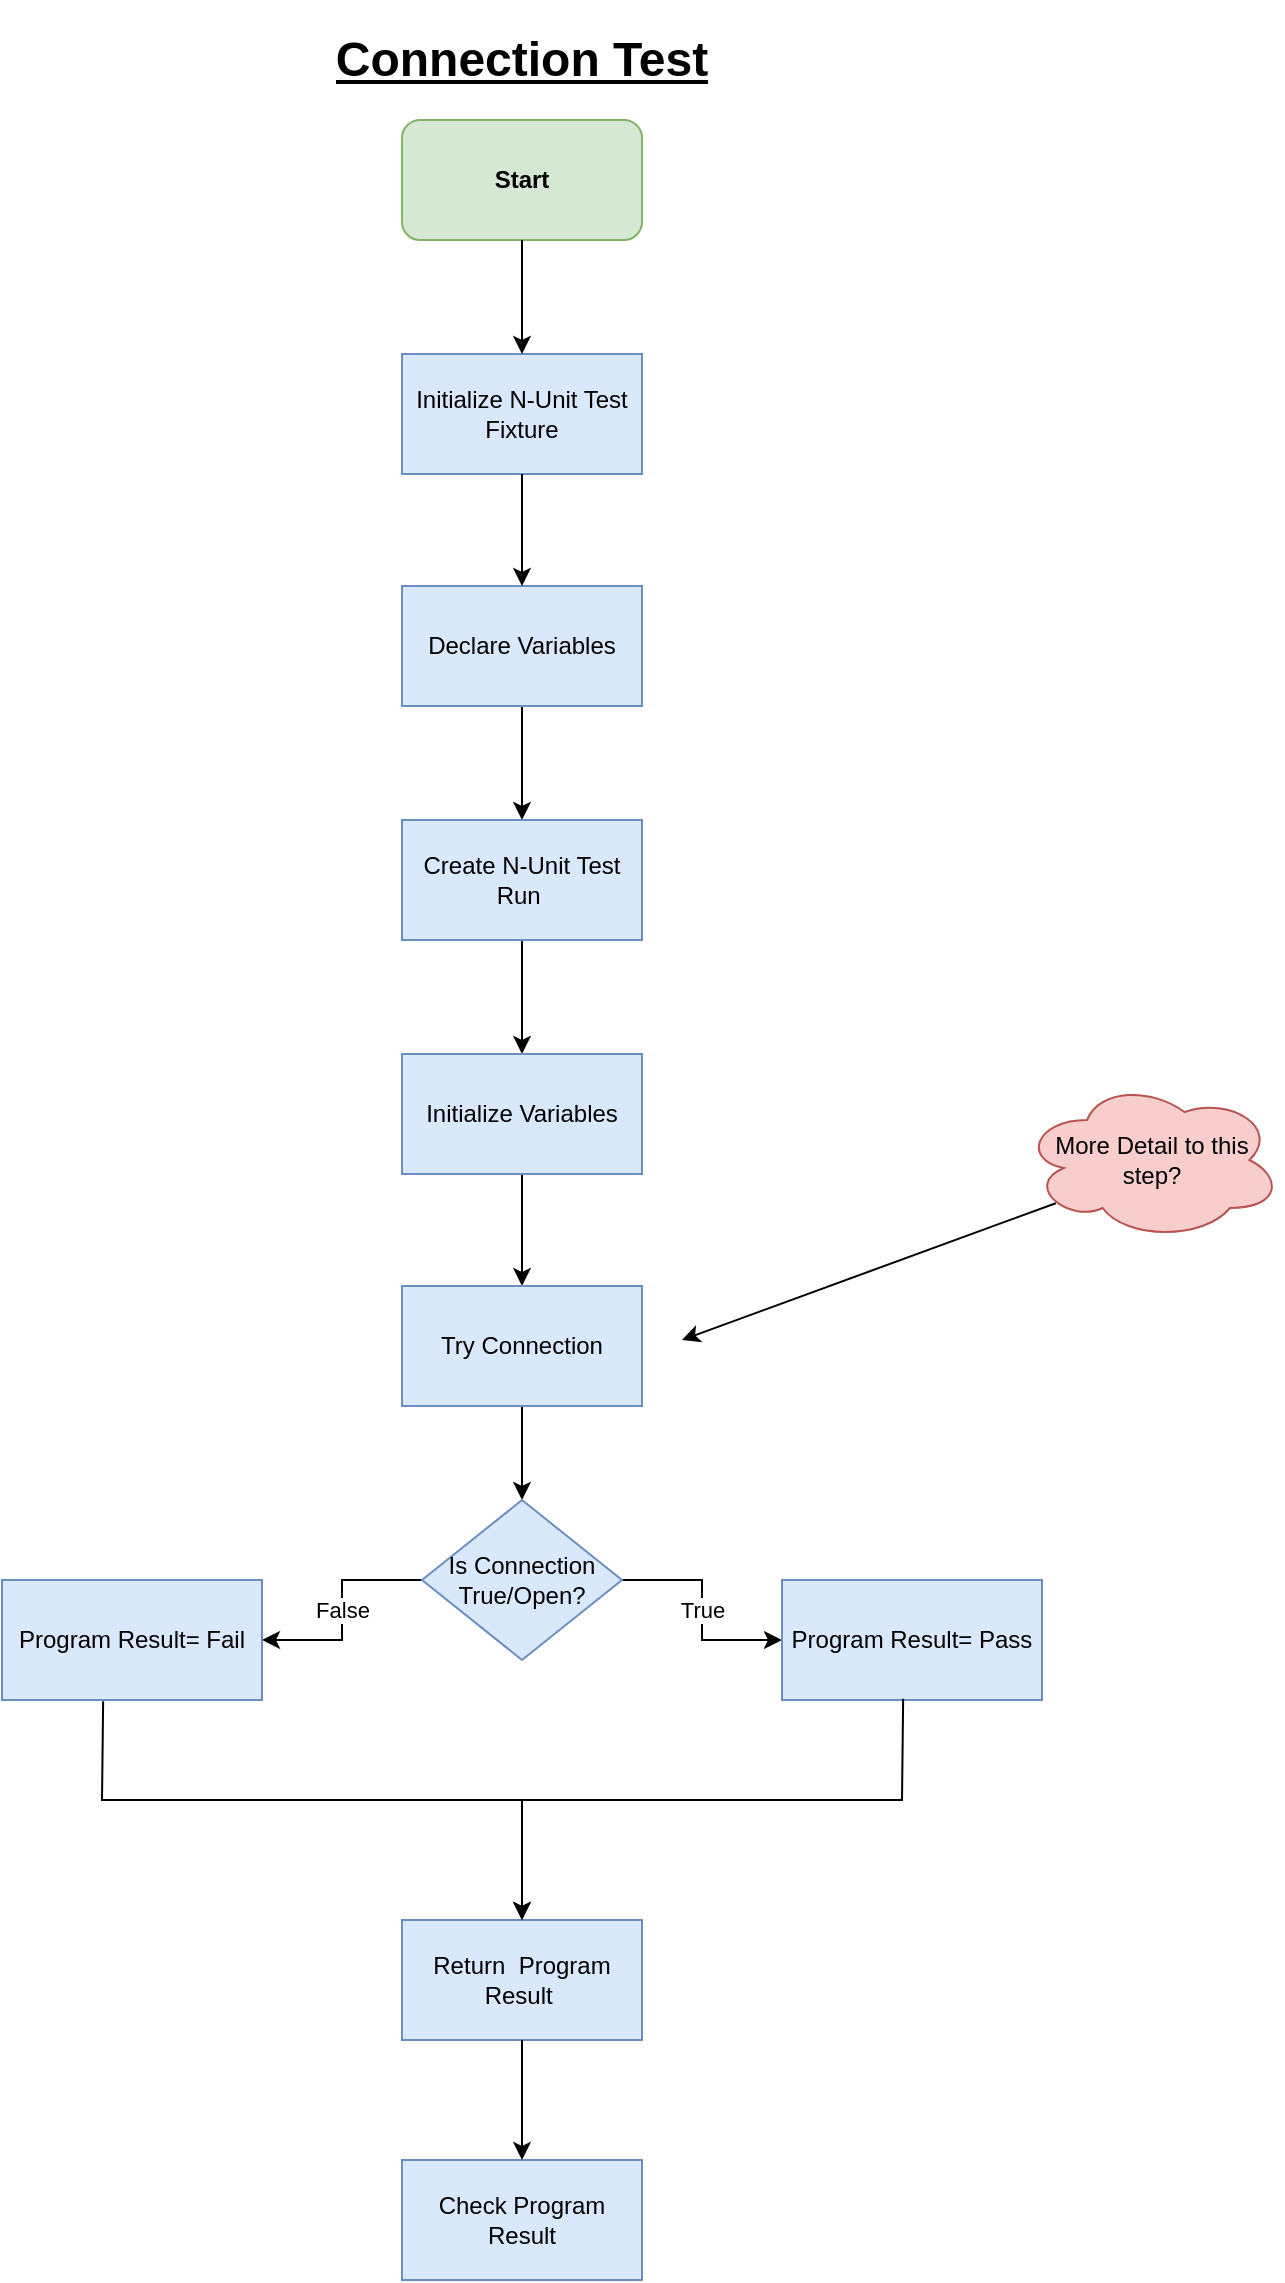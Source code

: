 <mxfile version="17.1.3" type="github" pages="3">
  <diagram id="LXt_6ldumjAD1ES0BPMl" name="ConnectionTest">
    <mxGraphModel dx="1888" dy="579" grid="1" gridSize="10" guides="1" tooltips="1" connect="1" arrows="1" fold="1" page="1" pageScale="1" pageWidth="850" pageHeight="1100" math="0" shadow="0">
      <root>
        <mxCell id="0" />
        <mxCell id="1" parent="0" />
        <mxCell id="q9Kves0xi8D7fbNKaZfF-1" value="Start" style="rounded=1;whiteSpace=wrap;html=1;fillColor=#d5e8d4;strokeColor=#82b366;fontStyle=1" parent="1" vertex="1">
          <mxGeometry x="150" y="120" width="120" height="60" as="geometry" />
        </mxCell>
        <mxCell id="q9Kves0xi8D7fbNKaZfF-2" value="Initialize N-Unit Test Fixture" style="rounded=0;whiteSpace=wrap;html=1;fillColor=#dae8fc;strokeColor=#6c8ebf;" parent="1" vertex="1">
          <mxGeometry x="150" y="237" width="120" height="60" as="geometry" />
        </mxCell>
        <mxCell id="q9Kves0xi8D7fbNKaZfF-3" value="" style="endArrow=classic;html=1;rounded=0;exitX=0.5;exitY=1;exitDx=0;exitDy=0;entryX=0.5;entryY=0;entryDx=0;entryDy=0;" parent="1" source="q9Kves0xi8D7fbNKaZfF-1" target="q9Kves0xi8D7fbNKaZfF-2" edge="1">
          <mxGeometry width="50" height="50" relative="1" as="geometry">
            <mxPoint x="180" y="420" as="sourcePoint" />
            <mxPoint x="230" y="370" as="targetPoint" />
          </mxGeometry>
        </mxCell>
        <mxCell id="q9Kves0xi8D7fbNKaZfF-4" value="" style="edgeStyle=orthogonalEdgeStyle;rounded=0;orthogonalLoop=1;jettySize=auto;html=1;" parent="1" source="q9Kves0xi8D7fbNKaZfF-5" target="q9Kves0xi8D7fbNKaZfF-8" edge="1">
          <mxGeometry relative="1" as="geometry" />
        </mxCell>
        <mxCell id="q9Kves0xi8D7fbNKaZfF-5" value="Declare Variables" style="rounded=0;whiteSpace=wrap;html=1;fillColor=#dae8fc;strokeColor=#6c8ebf;" parent="1" vertex="1">
          <mxGeometry x="150" y="353" width="120" height="60" as="geometry" />
        </mxCell>
        <mxCell id="q9Kves0xi8D7fbNKaZfF-6" value="" style="endArrow=classic;html=1;rounded=0;entryX=0.5;entryY=0;entryDx=0;entryDy=0;exitX=0.5;exitY=1;exitDx=0;exitDy=0;" parent="1" source="q9Kves0xi8D7fbNKaZfF-2" target="q9Kves0xi8D7fbNKaZfF-5" edge="1">
          <mxGeometry width="50" height="50" relative="1" as="geometry">
            <mxPoint x="180" y="520" as="sourcePoint" />
            <mxPoint x="230" y="470" as="targetPoint" />
          </mxGeometry>
        </mxCell>
        <mxCell id="q9Kves0xi8D7fbNKaZfF-7" value="" style="edgeStyle=orthogonalEdgeStyle;rounded=0;orthogonalLoop=1;jettySize=auto;html=1;" parent="1" source="q9Kves0xi8D7fbNKaZfF-8" target="q9Kves0xi8D7fbNKaZfF-10" edge="1">
          <mxGeometry relative="1" as="geometry" />
        </mxCell>
        <mxCell id="q9Kves0xi8D7fbNKaZfF-8" value="Create N-Unit Test Run&amp;nbsp;" style="whiteSpace=wrap;html=1;fillColor=#dae8fc;strokeColor=#6c8ebf;rounded=0;" parent="1" vertex="1">
          <mxGeometry x="150" y="470" width="120" height="60" as="geometry" />
        </mxCell>
        <mxCell id="q9Kves0xi8D7fbNKaZfF-9" value="" style="edgeStyle=orthogonalEdgeStyle;rounded=0;orthogonalLoop=1;jettySize=auto;html=1;" parent="1" source="q9Kves0xi8D7fbNKaZfF-10" target="q9Kves0xi8D7fbNKaZfF-12" edge="1">
          <mxGeometry relative="1" as="geometry" />
        </mxCell>
        <mxCell id="q9Kves0xi8D7fbNKaZfF-10" value="Initialize Variables" style="whiteSpace=wrap;html=1;fillColor=#dae8fc;strokeColor=#6c8ebf;rounded=0;" parent="1" vertex="1">
          <mxGeometry x="150" y="587" width="120" height="60" as="geometry" />
        </mxCell>
        <mxCell id="q9Kves0xi8D7fbNKaZfF-11" value="" style="edgeStyle=orthogonalEdgeStyle;rounded=0;orthogonalLoop=1;jettySize=auto;html=1;" parent="1" source="q9Kves0xi8D7fbNKaZfF-12" target="q9Kves0xi8D7fbNKaZfF-15" edge="1">
          <mxGeometry relative="1" as="geometry" />
        </mxCell>
        <mxCell id="q9Kves0xi8D7fbNKaZfF-12" value="Try Connection" style="whiteSpace=wrap;html=1;fillColor=#dae8fc;strokeColor=#6c8ebf;rounded=0;" parent="1" vertex="1">
          <mxGeometry x="150" y="703" width="120" height="60" as="geometry" />
        </mxCell>
        <mxCell id="q9Kves0xi8D7fbNKaZfF-13" value="False" style="edgeStyle=orthogonalEdgeStyle;rounded=0;orthogonalLoop=1;jettySize=auto;html=1;" parent="1" source="q9Kves0xi8D7fbNKaZfF-15" target="q9Kves0xi8D7fbNKaZfF-16" edge="1">
          <mxGeometry relative="1" as="geometry" />
        </mxCell>
        <mxCell id="q9Kves0xi8D7fbNKaZfF-14" value="True" style="edgeStyle=orthogonalEdgeStyle;rounded=0;orthogonalLoop=1;jettySize=auto;html=1;" parent="1" source="q9Kves0xi8D7fbNKaZfF-15" target="q9Kves0xi8D7fbNKaZfF-17" edge="1">
          <mxGeometry relative="1" as="geometry" />
        </mxCell>
        <mxCell id="q9Kves0xi8D7fbNKaZfF-15" value="Is Connection True/Open?" style="rhombus;whiteSpace=wrap;html=1;fillColor=#dae8fc;strokeColor=#6c8ebf;rounded=0;" parent="1" vertex="1">
          <mxGeometry x="160" y="810" width="100" height="80" as="geometry" />
        </mxCell>
        <mxCell id="q9Kves0xi8D7fbNKaZfF-16" value="Program Result= Fail" style="whiteSpace=wrap;html=1;fillColor=#dae8fc;strokeColor=#6c8ebf;rounded=0;" parent="1" vertex="1">
          <mxGeometry x="-50" y="850" width="130" height="60" as="geometry" />
        </mxCell>
        <mxCell id="q9Kves0xi8D7fbNKaZfF-17" value="Program Result= Pass" style="whiteSpace=wrap;html=1;fillColor=#dae8fc;strokeColor=#6c8ebf;rounded=0;" parent="1" vertex="1">
          <mxGeometry x="340" y="850" width="130" height="60" as="geometry" />
        </mxCell>
        <mxCell id="q9Kves0xi8D7fbNKaZfF-18" value="Check Program Result" style="whiteSpace=wrap;html=1;fillColor=#dae8fc;strokeColor=#6c8ebf;rounded=0;" parent="1" vertex="1">
          <mxGeometry x="150" y="1140" width="120" height="60" as="geometry" />
        </mxCell>
        <mxCell id="q9Kves0xi8D7fbNKaZfF-19" value="Return&amp;nbsp; Program Result&amp;nbsp;" style="rounded=0;whiteSpace=wrap;html=1;fillColor=#dae8fc;strokeColor=#6c8ebf;" parent="1" vertex="1">
          <mxGeometry x="150" y="1020" width="120" height="60" as="geometry" />
        </mxCell>
        <mxCell id="q9Kves0xi8D7fbNKaZfF-20" value="" style="endArrow=classic;html=1;rounded=0;exitX=0.389;exitY=1.011;exitDx=0;exitDy=0;entryX=0.5;entryY=0;entryDx=0;entryDy=0;exitPerimeter=0;" parent="1" source="q9Kves0xi8D7fbNKaZfF-16" target="q9Kves0xi8D7fbNKaZfF-19" edge="1">
          <mxGeometry width="50" height="50" relative="1" as="geometry">
            <mxPoint x="300" y="1000" as="sourcePoint" />
            <mxPoint x="200" y="920" as="targetPoint" />
            <Array as="points">
              <mxPoint y="960" />
              <mxPoint x="210" y="960" />
            </Array>
          </mxGeometry>
        </mxCell>
        <mxCell id="q9Kves0xi8D7fbNKaZfF-21" value="" style="endArrow=classic;html=1;rounded=0;exitX=0.466;exitY=0.99;exitDx=0;exitDy=0;entryX=0.5;entryY=0;entryDx=0;entryDy=0;exitPerimeter=0;" parent="1" source="q9Kves0xi8D7fbNKaZfF-17" target="q9Kves0xi8D7fbNKaZfF-19" edge="1">
          <mxGeometry width="50" height="50" relative="1" as="geometry">
            <mxPoint x="260" y="960" as="sourcePoint" />
            <mxPoint x="310" y="910" as="targetPoint" />
            <Array as="points">
              <mxPoint x="400" y="960" />
              <mxPoint x="210" y="960" />
            </Array>
          </mxGeometry>
        </mxCell>
        <mxCell id="q9Kves0xi8D7fbNKaZfF-22" value="" style="endArrow=classic;html=1;rounded=0;exitX=0.5;exitY=1;exitDx=0;exitDy=0;entryX=0.5;entryY=0;entryDx=0;entryDy=0;" parent="1" source="q9Kves0xi8D7fbNKaZfF-19" target="q9Kves0xi8D7fbNKaZfF-18" edge="1">
          <mxGeometry width="50" height="50" relative="1" as="geometry">
            <mxPoint x="260" y="1040" as="sourcePoint" />
            <mxPoint x="310" y="990" as="targetPoint" />
          </mxGeometry>
        </mxCell>
        <mxCell id="q9Kves0xi8D7fbNKaZfF-23" value="&lt;h1&gt;&lt;u&gt;Connection Test&lt;/u&gt;&lt;/h1&gt;" style="text;html=1;strokeColor=none;fillColor=none;spacing=5;spacingTop=-20;whiteSpace=wrap;overflow=hidden;rounded=0;align=center;" parent="1" vertex="1">
          <mxGeometry x="55" y="70" width="310" height="60" as="geometry" />
        </mxCell>
        <mxCell id="g2EJUdpKF1RA51D3L2TK-1" value="More Detail to this step?" style="ellipse;shape=cloud;whiteSpace=wrap;html=1;fillColor=#f8cecc;strokeColor=#b85450;" parent="1" vertex="1">
          <mxGeometry x="460" y="600" width="130" height="80" as="geometry" />
        </mxCell>
        <mxCell id="g2EJUdpKF1RA51D3L2TK-2" value="" style="endArrow=classic;html=1;rounded=0;exitX=0.13;exitY=0.77;exitDx=0;exitDy=0;exitPerimeter=0;" parent="1" source="g2EJUdpKF1RA51D3L2TK-1" edge="1">
          <mxGeometry width="50" height="50" relative="1" as="geometry">
            <mxPoint x="420" y="550" as="sourcePoint" />
            <mxPoint x="290" y="730" as="targetPoint" />
          </mxGeometry>
        </mxCell>
      </root>
    </mxGraphModel>
  </diagram>
  <diagram id="meIuWX5t1aGWm9yRR88u" name="DataCollectionTest">
    <mxGraphModel dx="1038" dy="579" grid="1" gridSize="10" guides="1" tooltips="1" connect="1" arrows="1" fold="1" page="1" pageScale="1" pageWidth="850" pageHeight="1100" math="0" shadow="0">
      <root>
        <mxCell id="a9GmgResV2FdEJpwr11O-0" />
        <mxCell id="a9GmgResV2FdEJpwr11O-1" parent="a9GmgResV2FdEJpwr11O-0" />
        <mxCell id="EGkyfVK8lPlAEWzILR4L-0" value="&lt;h1&gt;&lt;u&gt;Data Collection Test&lt;/u&gt;&lt;/h1&gt;" style="text;html=1;strokeColor=none;fillColor=none;spacing=5;spacingTop=-20;whiteSpace=wrap;overflow=hidden;rounded=0;" parent="a9GmgResV2FdEJpwr11O-1" vertex="1">
          <mxGeometry x="320" y="80" width="250" height="40" as="geometry" />
        </mxCell>
        <mxCell id="fDx1xfOl-T-hpd7fHFV0-0" value="" style="edgeStyle=orthogonalEdgeStyle;rounded=0;orthogonalLoop=1;jettySize=auto;html=1;" parent="a9GmgResV2FdEJpwr11O-1" source="EGkyfVK8lPlAEWzILR4L-1" target="sWM8CWg8tfOoeHK-KywL-0" edge="1">
          <mxGeometry relative="1" as="geometry" />
        </mxCell>
        <mxCell id="EGkyfVK8lPlAEWzILR4L-1" value="&lt;b&gt;Start&lt;/b&gt;" style="rounded=1;whiteSpace=wrap;html=1;fillColor=#d5e8d4;strokeColor=#82b366;" parent="a9GmgResV2FdEJpwr11O-1" vertex="1">
          <mxGeometry x="385" y="160" width="120" height="60" as="geometry" />
        </mxCell>
        <mxCell id="fDx1xfOl-T-hpd7fHFV0-2" value="" style="edgeStyle=orthogonalEdgeStyle;rounded=0;orthogonalLoop=1;jettySize=auto;html=1;" parent="a9GmgResV2FdEJpwr11O-1" source="sWM8CWg8tfOoeHK-KywL-0" target="fDx1xfOl-T-hpd7fHFV0-1" edge="1">
          <mxGeometry relative="1" as="geometry" />
        </mxCell>
        <mxCell id="sWM8CWg8tfOoeHK-KywL-0" value="Initialize N-Unit Test Fixture" style="rounded=0;whiteSpace=wrap;html=1;fillColor=#e1d5e7;strokeColor=#9673a6;" parent="a9GmgResV2FdEJpwr11O-1" vertex="1">
          <mxGeometry x="385" y="280" width="120" height="60" as="geometry" />
        </mxCell>
        <mxCell id="jesvQnmLpM0ffbUBb8M1-1" value="" style="edgeStyle=orthogonalEdgeStyle;rounded=0;orthogonalLoop=1;jettySize=auto;html=1;" parent="a9GmgResV2FdEJpwr11O-1" source="fDx1xfOl-T-hpd7fHFV0-1" target="jesvQnmLpM0ffbUBb8M1-0" edge="1">
          <mxGeometry relative="1" as="geometry" />
        </mxCell>
        <mxCell id="fDx1xfOl-T-hpd7fHFV0-1" value="Declare Variables" style="whiteSpace=wrap;html=1;fillColor=#e1d5e7;strokeColor=#9673a6;rounded=0;" parent="a9GmgResV2FdEJpwr11O-1" vertex="1">
          <mxGeometry x="385" y="420" width="120" height="60" as="geometry" />
        </mxCell>
        <mxCell id="JJjAjfJoS3GCq91DXHsW-8" value="" style="edgeStyle=orthogonalEdgeStyle;rounded=0;orthogonalLoop=1;jettySize=auto;html=1;" parent="a9GmgResV2FdEJpwr11O-1" source="jesvQnmLpM0ffbUBb8M1-0" target="JJjAjfJoS3GCq91DXHsW-7" edge="1">
          <mxGeometry relative="1" as="geometry" />
        </mxCell>
        <mxCell id="jesvQnmLpM0ffbUBb8M1-0" value="Initialize N-Unit Test Properties" style="whiteSpace=wrap;html=1;fillColor=#e1d5e7;strokeColor=#9673a6;rounded=0;" parent="a9GmgResV2FdEJpwr11O-1" vertex="1">
          <mxGeometry x="385" y="560" width="120" height="60" as="geometry" />
        </mxCell>
        <mxCell id="JJjAjfJoS3GCq91DXHsW-4" value="False" style="edgeStyle=orthogonalEdgeStyle;rounded=0;orthogonalLoop=1;jettySize=auto;html=1;" parent="a9GmgResV2FdEJpwr11O-1" source="JJjAjfJoS3GCq91DXHsW-1" target="JJjAjfJoS3GCq91DXHsW-3" edge="1">
          <mxGeometry relative="1" as="geometry" />
        </mxCell>
        <mxCell id="JJjAjfJoS3GCq91DXHsW-6" value="True" style="edgeStyle=orthogonalEdgeStyle;rounded=0;orthogonalLoop=1;jettySize=auto;html=1;" parent="a9GmgResV2FdEJpwr11O-1" source="JJjAjfJoS3GCq91DXHsW-1" target="JJjAjfJoS3GCq91DXHsW-10" edge="1">
          <mxGeometry relative="1" as="geometry">
            <mxPoint x="650" y="960" as="targetPoint" />
          </mxGeometry>
        </mxCell>
        <mxCell id="JJjAjfJoS3GCq91DXHsW-1" value="Try Connection" style="rhombus;whiteSpace=wrap;html=1;fillColor=#e1d5e7;strokeColor=#9673a6;rounded=0;" parent="a9GmgResV2FdEJpwr11O-1" vertex="1">
          <mxGeometry x="392.5" y="830" width="105" height="90" as="geometry" />
        </mxCell>
        <mxCell id="0jHzPb-UMxsTylKVoN-v-6" style="edgeStyle=orthogonalEdgeStyle;rounded=0;orthogonalLoop=1;jettySize=auto;html=1;entryX=0.5;entryY=0;entryDx=0;entryDy=0;" parent="a9GmgResV2FdEJpwr11O-1" source="JJjAjfJoS3GCq91DXHsW-3" target="0jHzPb-UMxsTylKVoN-v-0" edge="1">
          <mxGeometry relative="1" as="geometry">
            <Array as="points">
              <mxPoint x="235" y="1380" />
              <mxPoint x="1060" y="1380" />
            </Array>
          </mxGeometry>
        </mxCell>
        <mxCell id="JJjAjfJoS3GCq91DXHsW-3" value="Program Result= FAIL" style="whiteSpace=wrap;html=1;fillColor=#e1d5e7;strokeColor=#9673a6;rounded=0;" parent="a9GmgResV2FdEJpwr11O-1" vertex="1">
          <mxGeometry x="170" y="960" width="130" height="60" as="geometry" />
        </mxCell>
        <mxCell id="JJjAjfJoS3GCq91DXHsW-9" value="" style="edgeStyle=orthogonalEdgeStyle;rounded=0;orthogonalLoop=1;jettySize=auto;html=1;" parent="a9GmgResV2FdEJpwr11O-1" source="JJjAjfJoS3GCq91DXHsW-7" target="JJjAjfJoS3GCq91DXHsW-1" edge="1">
          <mxGeometry relative="1" as="geometry" />
        </mxCell>
        <mxCell id="JJjAjfJoS3GCq91DXHsW-7" value="Initialize Variables" style="whiteSpace=wrap;html=1;fillColor=#e1d5e7;strokeColor=#9673a6;rounded=0;" parent="a9GmgResV2FdEJpwr11O-1" vertex="1">
          <mxGeometry x="385" y="700" width="120" height="60" as="geometry" />
        </mxCell>
        <mxCell id="TtLX11zZF2wgGh8IZGJY-1" value="False" style="edgeStyle=orthogonalEdgeStyle;rounded=0;orthogonalLoop=1;jettySize=auto;html=1;" parent="a9GmgResV2FdEJpwr11O-1" source="JJjAjfJoS3GCq91DXHsW-10" target="TtLX11zZF2wgGh8IZGJY-0" edge="1">
          <mxGeometry relative="1" as="geometry" />
        </mxCell>
        <mxCell id="TtLX11zZF2wgGh8IZGJY-3" value="True" style="edgeStyle=orthogonalEdgeStyle;rounded=0;orthogonalLoop=1;jettySize=auto;html=1;" parent="a9GmgResV2FdEJpwr11O-1" source="JJjAjfJoS3GCq91DXHsW-10" target="TtLX11zZF2wgGh8IZGJY-2" edge="1">
          <mxGeometry relative="1" as="geometry" />
        </mxCell>
        <mxCell id="JJjAjfJoS3GCq91DXHsW-10" value="Try Robot Power ON" style="rhombus;whiteSpace=wrap;html=1;fillColor=#e1d5e7;strokeColor=#9673a6;" parent="a9GmgResV2FdEJpwr11O-1" vertex="1">
          <mxGeometry x="610" y="920" width="80" height="80" as="geometry" />
        </mxCell>
        <mxCell id="0jHzPb-UMxsTylKVoN-v-4" style="edgeStyle=orthogonalEdgeStyle;rounded=0;orthogonalLoop=1;jettySize=auto;html=1;exitX=0.5;exitY=1;exitDx=0;exitDy=0;" parent="a9GmgResV2FdEJpwr11O-1" source="TtLX11zZF2wgGh8IZGJY-0" edge="1">
          <mxGeometry relative="1" as="geometry">
            <mxPoint x="1060" y="1370" as="targetPoint" />
            <Array as="points">
              <mxPoint x="650" y="1360" />
              <mxPoint x="1060" y="1360" />
            </Array>
          </mxGeometry>
        </mxCell>
        <mxCell id="TtLX11zZF2wgGh8IZGJY-0" value="Program Result=FAIL" style="whiteSpace=wrap;html=1;fillColor=#e1d5e7;strokeColor=#9673a6;" parent="a9GmgResV2FdEJpwr11O-1" vertex="1">
          <mxGeometry x="590" y="1090" width="120" height="60" as="geometry" />
        </mxCell>
        <mxCell id="TtLX11zZF2wgGh8IZGJY-5" value="" style="edgeStyle=orthogonalEdgeStyle;rounded=0;orthogonalLoop=1;jettySize=auto;html=1;" parent="a9GmgResV2FdEJpwr11O-1" source="TtLX11zZF2wgGh8IZGJY-2" target="TtLX11zZF2wgGh8IZGJY-4" edge="1">
          <mxGeometry relative="1" as="geometry" />
        </mxCell>
        <mxCell id="TtLX11zZF2wgGh8IZGJY-2" value="Enable Data Collection" style="whiteSpace=wrap;html=1;fillColor=#e1d5e7;strokeColor=#9673a6;" parent="a9GmgResV2FdEJpwr11O-1" vertex="1">
          <mxGeometry x="750" y="930" width="120" height="60" as="geometry" />
        </mxCell>
        <mxCell id="TtLX11zZF2wgGh8IZGJY-8" value="" style="edgeStyle=orthogonalEdgeStyle;rounded=0;orthogonalLoop=1;jettySize=auto;html=1;" parent="a9GmgResV2FdEJpwr11O-1" source="TtLX11zZF2wgGh8IZGJY-4" edge="1">
          <mxGeometry relative="1" as="geometry">
            <mxPoint x="890" y="1250" as="targetPoint" />
          </mxGeometry>
        </mxCell>
        <mxCell id="TtLX11zZF2wgGh8IZGJY-4" value="Try Robot Move" style="rhombus;whiteSpace=wrap;html=1;fillColor=#e1d5e7;strokeColor=#9673a6;" parent="a9GmgResV2FdEJpwr11O-1" vertex="1">
          <mxGeometry x="850" y="1080" width="80" height="80" as="geometry" />
        </mxCell>
        <mxCell id="TtLX11zZF2wgGh8IZGJY-6" value="False" style="endArrow=classic;html=1;rounded=0;exitX=0;exitY=0.5;exitDx=0;exitDy=0;entryX=1;entryY=0.5;entryDx=0;entryDy=0;" parent="a9GmgResV2FdEJpwr11O-1" source="TtLX11zZF2wgGh8IZGJY-4" target="TtLX11zZF2wgGh8IZGJY-0" edge="1">
          <mxGeometry width="50" height="50" relative="1" as="geometry">
            <mxPoint x="760" y="1130" as="sourcePoint" />
            <mxPoint x="810" y="1080" as="targetPoint" />
          </mxGeometry>
        </mxCell>
        <mxCell id="TtLX11zZF2wgGh8IZGJY-11" value="Check Program Result" style="whiteSpace=wrap;html=1;fillColor=#e1d5e7;strokeColor=#9673a6;" parent="a9GmgResV2FdEJpwr11O-1" vertex="1">
          <mxGeometry x="1000" y="1510" width="120" height="60" as="geometry" />
        </mxCell>
        <mxCell id="TtLX11zZF2wgGh8IZGJY-16" value="False" style="edgeStyle=orthogonalEdgeStyle;rounded=0;orthogonalLoop=1;jettySize=auto;html=1;" parent="a9GmgResV2FdEJpwr11O-1" source="TtLX11zZF2wgGh8IZGJY-14" target="TtLX11zZF2wgGh8IZGJY-15" edge="1">
          <mxGeometry relative="1" as="geometry" />
        </mxCell>
        <mxCell id="TtLX11zZF2wgGh8IZGJY-18" value="True" style="edgeStyle=orthogonalEdgeStyle;rounded=0;orthogonalLoop=1;jettySize=auto;html=1;" parent="a9GmgResV2FdEJpwr11O-1" source="TtLX11zZF2wgGh8IZGJY-14" target="TtLX11zZF2wgGh8IZGJY-17" edge="1">
          <mxGeometry relative="1" as="geometry" />
        </mxCell>
        <mxCell id="TtLX11zZF2wgGh8IZGJY-14" value="Try Write Data to File" style="rhombus;whiteSpace=wrap;html=1;fillColor=#e1d5e7;strokeColor=#9673a6;" parent="a9GmgResV2FdEJpwr11O-1" vertex="1">
          <mxGeometry x="845" y="1230" width="90" height="90" as="geometry" />
        </mxCell>
        <mxCell id="0jHzPb-UMxsTylKVoN-v-3" style="edgeStyle=orthogonalEdgeStyle;rounded=0;orthogonalLoop=1;jettySize=auto;html=1;entryX=0.5;entryY=0;entryDx=0;entryDy=0;exitX=0.5;exitY=1;exitDx=0;exitDy=0;" parent="a9GmgResV2FdEJpwr11O-1" source="TtLX11zZF2wgGh8IZGJY-15" target="0jHzPb-UMxsTylKVoN-v-0" edge="1">
          <mxGeometry relative="1" as="geometry">
            <Array as="points">
              <mxPoint x="720" y="1340" />
              <mxPoint x="1060" y="1340" />
            </Array>
          </mxGeometry>
        </mxCell>
        <mxCell id="TtLX11zZF2wgGh8IZGJY-15" value="Program Result=FAIL" style="whiteSpace=wrap;html=1;fillColor=#e1d5e7;strokeColor=#9673a6;" parent="a9GmgResV2FdEJpwr11O-1" vertex="1">
          <mxGeometry x="660" y="1250" width="120" height="60" as="geometry" />
        </mxCell>
        <mxCell id="0jHzPb-UMxsTylKVoN-v-1" value="" style="edgeStyle=orthogonalEdgeStyle;rounded=0;orthogonalLoop=1;jettySize=auto;html=1;" parent="a9GmgResV2FdEJpwr11O-1" source="TtLX11zZF2wgGh8IZGJY-17" target="0jHzPb-UMxsTylKVoN-v-0" edge="1">
          <mxGeometry relative="1" as="geometry" />
        </mxCell>
        <mxCell id="TtLX11zZF2wgGh8IZGJY-17" value="Program Result=TRUE" style="whiteSpace=wrap;html=1;fillColor=#e1d5e7;strokeColor=#9673a6;" parent="a9GmgResV2FdEJpwr11O-1" vertex="1">
          <mxGeometry x="1000" y="1245" width="120" height="60" as="geometry" />
        </mxCell>
        <mxCell id="0jHzPb-UMxsTylKVoN-v-0" value="Return Program Result" style="whiteSpace=wrap;html=1;fillColor=#e1d5e7;strokeColor=#9673a6;" parent="a9GmgResV2FdEJpwr11O-1" vertex="1">
          <mxGeometry x="1000" y="1400" width="120" height="60" as="geometry" />
        </mxCell>
        <mxCell id="0jHzPb-UMxsTylKVoN-v-2" value="" style="endArrow=classic;html=1;rounded=0;exitX=0.5;exitY=1;exitDx=0;exitDy=0;entryX=0.5;entryY=0;entryDx=0;entryDy=0;" parent="a9GmgResV2FdEJpwr11O-1" source="0jHzPb-UMxsTylKVoN-v-0" target="TtLX11zZF2wgGh8IZGJY-11" edge="1">
          <mxGeometry width="50" height="50" relative="1" as="geometry">
            <mxPoint x="770" y="1470" as="sourcePoint" />
            <mxPoint x="820" y="1420" as="targetPoint" />
          </mxGeometry>
        </mxCell>
      </root>
    </mxGraphModel>
  </diagram>
  <diagram id="83g2yoSsdNuPZmfVuYSn" name="SpecialRtoProduction">
    <mxGraphModel dx="1038" dy="579" grid="1" gridSize="10" guides="1" tooltips="1" connect="1" arrows="1" fold="1" page="1" pageScale="1" pageWidth="850" pageHeight="1100" math="0" shadow="0">
      <root>
        <mxCell id="fk7L6LDk19dpoy9ARTLD-0" />
        <mxCell id="fk7L6LDk19dpoy9ARTLD-1" parent="fk7L6LDk19dpoy9ARTLD-0" />
        <mxCell id="fk7L6LDk19dpoy9ARTLD-2" value="&lt;h1 style=&quot;text-align: center&quot;&gt;&lt;u&gt;Special Release to Production&lt;/u&gt;&lt;/h1&gt;" style="text;html=1;strokeColor=none;fillColor=none;spacing=5;spacingTop=-20;whiteSpace=wrap;overflow=hidden;rounded=0;" vertex="1" parent="fk7L6LDk19dpoy9ARTLD-1">
          <mxGeometry x="245" y="150" width="360" height="60" as="geometry" />
        </mxCell>
        <mxCell id="fk7L6LDk19dpoy9ARTLD-3" value="&lt;b&gt;Start&lt;/b&gt;" style="rounded=1;whiteSpace=wrap;html=1;fillColor=#d5e8d4;strokeColor=#82b366;" vertex="1" parent="fk7L6LDk19dpoy9ARTLD-1">
          <mxGeometry x="365" y="200" width="120" height="60" as="geometry" />
        </mxCell>
      </root>
    </mxGraphModel>
  </diagram>
</mxfile>
